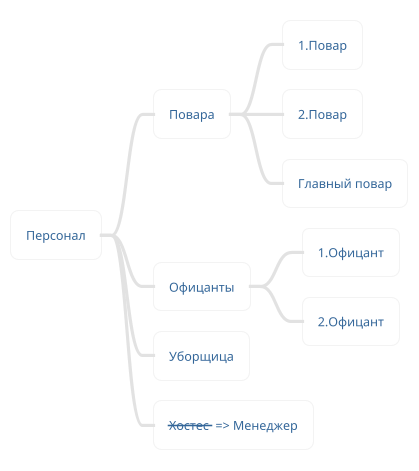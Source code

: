@startmindmap
!theme lightgray
* Персонал
** Повара
*** 1.Повар
*** 2.Повар
*** Главный повар
** Офицанты
*** 1.Офицант
*** 2.Офицант
** Уборщица
** <s>Хостес </s> => Менеджер

@endmindmap

